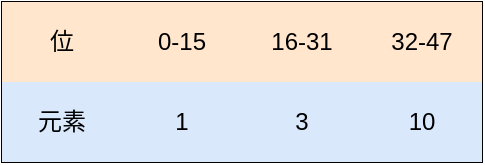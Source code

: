 <mxfile version="14.2.4" type="github">
  <diagram id="L3QrLRudFHbT_Q4GpEUg" name="Page-1">
    <mxGraphModel dx="868" dy="450" grid="1" gridSize="10" guides="1" tooltips="1" connect="1" arrows="1" fold="1" page="1" pageScale="1" pageWidth="827" pageHeight="1169" math="0" shadow="0">
      <root>
        <mxCell id="0" />
        <mxCell id="1" parent="0" />
        <mxCell id="MChLc3LlVLujEh_4njkd-1" value="" style="shape=table;html=1;whiteSpace=wrap;startSize=0;container=1;collapsible=0;childLayout=tableLayout;" vertex="1" parent="1">
          <mxGeometry x="220" y="50" width="240" height="80" as="geometry" />
        </mxCell>
        <mxCell id="MChLc3LlVLujEh_4njkd-2" value="" style="shape=partialRectangle;html=1;whiteSpace=wrap;collapsible=0;dropTarget=0;pointerEvents=0;fillColor=none;top=0;left=0;bottom=0;right=0;points=[[0,0.5],[1,0.5]];portConstraint=eastwest;" vertex="1" parent="MChLc3LlVLujEh_4njkd-1">
          <mxGeometry width="240" height="40" as="geometry" />
        </mxCell>
        <mxCell id="MChLc3LlVLujEh_4njkd-3" value="位" style="shape=partialRectangle;html=1;whiteSpace=wrap;connectable=0;fillColor=#ffe6cc;top=0;left=0;bottom=0;right=0;overflow=hidden;strokeColor=#d79b00;" vertex="1" parent="MChLc3LlVLujEh_4njkd-2">
          <mxGeometry width="60" height="40" as="geometry" />
        </mxCell>
        <mxCell id="MChLc3LlVLujEh_4njkd-4" value="0-15" style="shape=partialRectangle;html=1;whiteSpace=wrap;connectable=0;fillColor=#ffe6cc;top=0;left=0;bottom=0;right=0;overflow=hidden;strokeColor=#d79b00;" vertex="1" parent="MChLc3LlVLujEh_4njkd-2">
          <mxGeometry x="60" width="60" height="40" as="geometry" />
        </mxCell>
        <mxCell id="MChLc3LlVLujEh_4njkd-5" value="16-31" style="shape=partialRectangle;html=1;whiteSpace=wrap;connectable=0;fillColor=#ffe6cc;top=0;left=0;bottom=0;right=0;overflow=hidden;strokeColor=#d79b00;" vertex="1" parent="MChLc3LlVLujEh_4njkd-2">
          <mxGeometry x="120" width="60" height="40" as="geometry" />
        </mxCell>
        <mxCell id="MChLc3LlVLujEh_4njkd-14" value="32-47" style="shape=partialRectangle;html=1;whiteSpace=wrap;connectable=0;fillColor=#ffe6cc;top=0;left=0;bottom=0;right=0;overflow=hidden;strokeColor=#d79b00;" vertex="1" parent="MChLc3LlVLujEh_4njkd-2">
          <mxGeometry x="180" width="60" height="40" as="geometry" />
        </mxCell>
        <mxCell id="MChLc3LlVLujEh_4njkd-6" value="" style="shape=partialRectangle;html=1;whiteSpace=wrap;collapsible=0;dropTarget=0;pointerEvents=0;fillColor=none;top=0;left=0;bottom=0;right=0;points=[[0,0.5],[1,0.5]];portConstraint=eastwest;" vertex="1" parent="MChLc3LlVLujEh_4njkd-1">
          <mxGeometry y="40" width="240" height="40" as="geometry" />
        </mxCell>
        <mxCell id="MChLc3LlVLujEh_4njkd-7" value="元素" style="shape=partialRectangle;html=1;whiteSpace=wrap;connectable=0;fillColor=#dae8fc;top=0;left=0;bottom=0;right=0;overflow=hidden;strokeColor=#6c8ebf;" vertex="1" parent="MChLc3LlVLujEh_4njkd-6">
          <mxGeometry width="60" height="40" as="geometry" />
        </mxCell>
        <mxCell id="MChLc3LlVLujEh_4njkd-8" value="1" style="shape=partialRectangle;html=1;whiteSpace=wrap;connectable=0;fillColor=#dae8fc;top=0;left=0;bottom=0;right=0;overflow=hidden;strokeColor=#6c8ebf;" vertex="1" parent="MChLc3LlVLujEh_4njkd-6">
          <mxGeometry x="60" width="60" height="40" as="geometry" />
        </mxCell>
        <mxCell id="MChLc3LlVLujEh_4njkd-9" value="3" style="shape=partialRectangle;html=1;whiteSpace=wrap;connectable=0;fillColor=#dae8fc;top=0;left=0;bottom=0;right=0;overflow=hidden;strokeColor=#6c8ebf;" vertex="1" parent="MChLc3LlVLujEh_4njkd-6">
          <mxGeometry x="120" width="60" height="40" as="geometry" />
        </mxCell>
        <mxCell id="MChLc3LlVLujEh_4njkd-15" value="10" style="shape=partialRectangle;html=1;whiteSpace=wrap;connectable=0;fillColor=#dae8fc;top=0;left=0;bottom=0;right=0;overflow=hidden;strokeColor=#6c8ebf;" vertex="1" parent="MChLc3LlVLujEh_4njkd-6">
          <mxGeometry x="180" width="60" height="40" as="geometry" />
        </mxCell>
      </root>
    </mxGraphModel>
  </diagram>
</mxfile>
